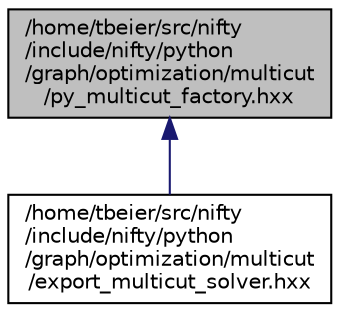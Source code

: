 digraph "/home/tbeier/src/nifty/include/nifty/python/graph/optimization/multicut/py_multicut_factory.hxx"
{
  edge [fontname="Helvetica",fontsize="10",labelfontname="Helvetica",labelfontsize="10"];
  node [fontname="Helvetica",fontsize="10",shape=record];
  Node1 [label="/home/tbeier/src/nifty\l/include/nifty/python\l/graph/optimization/multicut\l/py_multicut_factory.hxx",height=0.2,width=0.4,color="black", fillcolor="grey75", style="filled", fontcolor="black"];
  Node1 -> Node2 [dir="back",color="midnightblue",fontsize="10",style="solid",fontname="Helvetica"];
  Node2 [label="/home/tbeier/src/nifty\l/include/nifty/python\l/graph/optimization/multicut\l/export_multicut_solver.hxx",height=0.2,width=0.4,color="black", fillcolor="white", style="filled",URL="$export__multicut__solver_8hxx.html"];
}
